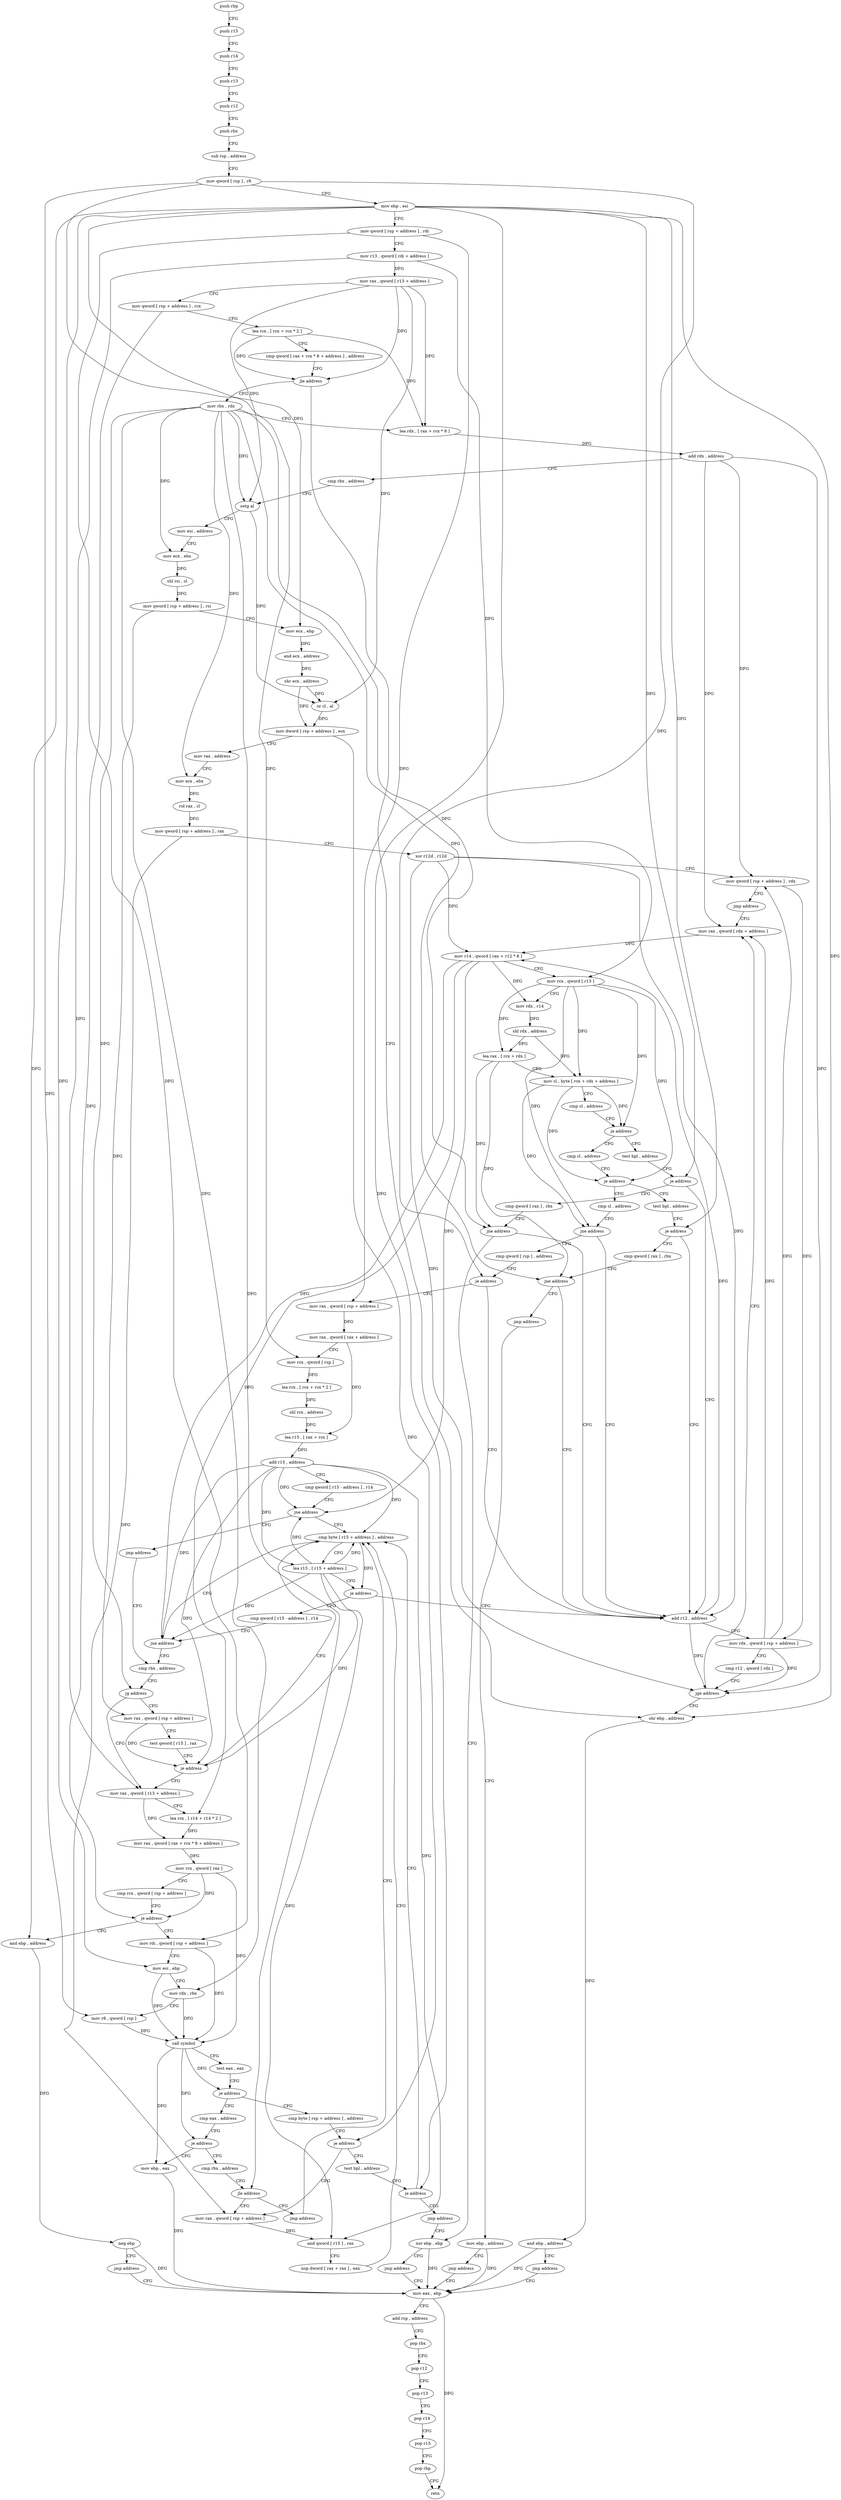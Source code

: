 digraph "func" {
"4263408" [label = "push rbp" ]
"4263409" [label = "push r15" ]
"4263411" [label = "push r14" ]
"4263413" [label = "push r13" ]
"4263415" [label = "push r12" ]
"4263417" [label = "push rbx" ]
"4263418" [label = "sub rsp , address" ]
"4263422" [label = "mov qword [ rsp ] , r8" ]
"4263426" [label = "mov ebp , esi" ]
"4263428" [label = "mov qword [ rsp + address ] , rdi" ]
"4263433" [label = "mov r13 , qword [ rdi + address ]" ]
"4263440" [label = "mov rax , qword [ r13 + address ]" ]
"4263444" [label = "mov qword [ rsp + address ] , rcx" ]
"4263449" [label = "lea rcx , [ rcx + rcx * 2 ]" ]
"4263453" [label = "cmp qword [ rax + rcx * 8 + address ] , address" ]
"4263459" [label = "jle address" ]
"4263847" [label = "shr ebp , address" ]
"4263465" [label = "mov rbx , rdx" ]
"4263849" [label = "and ebp , address" ]
"4263852" [label = "jmp address" ]
"4263863" [label = "mov eax , ebp" ]
"4263468" [label = "lea rdx , [ rax + rcx * 8 ]" ]
"4263472" [label = "add rdx , address" ]
"4263476" [label = "cmp rbx , address" ]
"4263480" [label = "setg al" ]
"4263483" [label = "mov esi , address" ]
"4263488" [label = "mov ecx , ebx" ]
"4263490" [label = "shl rsi , cl" ]
"4263493" [label = "mov qword [ rsp + address ] , rsi" ]
"4263498" [label = "mov ecx , ebp" ]
"4263500" [label = "and ecx , address" ]
"4263503" [label = "shr ecx , address" ]
"4263505" [label = "or cl , al" ]
"4263507" [label = "mov dword [ rsp + address ] , ecx" ]
"4263511" [label = "mov rax , address" ]
"4263518" [label = "mov ecx , ebx" ]
"4263520" [label = "rol rax , cl" ]
"4263523" [label = "mov qword [ rsp + address ] , rax" ]
"4263528" [label = "xor r12d , r12d" ]
"4263531" [label = "mov qword [ rsp + address ] , rdx" ]
"4263536" [label = "jmp address" ]
"4263570" [label = "mov rax , qword [ rdx + address ]" ]
"4263865" [label = "add rsp , address" ]
"4263869" [label = "pop rbx" ]
"4263870" [label = "pop r12" ]
"4263872" [label = "pop r13" ]
"4263874" [label = "pop r14" ]
"4263876" [label = "pop r15" ]
"4263878" [label = "pop rbp" ]
"4263879" [label = "retn" ]
"4263574" [label = "mov r14 , qword [ rax + r12 * 8 ]" ]
"4263578" [label = "mov rcx , qword [ r13 ]" ]
"4263582" [label = "mov rdx , r14" ]
"4263585" [label = "shl rdx , address" ]
"4263589" [label = "lea rax , [ rcx + rdx ]" ]
"4263593" [label = "mov cl , byte [ rcx + rdx + address ]" ]
"4263597" [label = "cmp cl , address" ]
"4263600" [label = "je address" ]
"4263824" [label = "test bpl , address" ]
"4263606" [label = "cmp cl , address" ]
"4263828" [label = "je address" ]
"4263552" [label = "add r12 , address" ]
"4263834" [label = "cmp qword [ rax ] , rbx" ]
"4263609" [label = "je address" ]
"4263792" [label = "test bpl , address" ]
"4263615" [label = "cmp cl , address" ]
"4263556" [label = "mov rdx , qword [ rsp + address ]" ]
"4263561" [label = "cmp r12 , qword [ rdx ]" ]
"4263564" [label = "jge address" ]
"4263837" [label = "jne address" ]
"4263843" [label = "xor ebp , ebp" ]
"4263796" [label = "je address" ]
"4263802" [label = "cmp qword [ rax ] , rbx" ]
"4263618" [label = "jne address" ]
"4263620" [label = "cmp qword [ rsp ] , address" ]
"4263845" [label = "jmp address" ]
"4263805" [label = "jne address" ]
"4263811" [label = "jmp address" ]
"4263625" [label = "je address" ]
"4263627" [label = "mov rax , qword [ rsp + address ]" ]
"4263880" [label = "mov ebp , address" ]
"4263632" [label = "mov rax , qword [ rax + address ]" ]
"4263639" [label = "mov rcx , qword [ rsp ]" ]
"4263643" [label = "lea rcx , [ rcx + rcx * 2 ]" ]
"4263647" [label = "shl rcx , address" ]
"4263651" [label = "lea r15 , [ rax + rcx ]" ]
"4263655" [label = "add r15 , address" ]
"4263659" [label = "cmp qword [ r15 - address ] , r14" ]
"4263663" [label = "jne address" ]
"4263680" [label = "cmp byte [ r15 + address ] , address" ]
"4263665" [label = "jmp address" ]
"4263885" [label = "jmp address" ]
"4263685" [label = "lea r15 , [ r15 + address ]" ]
"4263689" [label = "je address" ]
"4263695" [label = "cmp qword [ r15 - address ] , r14" ]
"4263701" [label = "cmp rbx , address" ]
"4263699" [label = "jne address" ]
"4263705" [label = "jg address" ]
"4263717" [label = "mov rax , qword [ r13 + address ]" ]
"4263707" [label = "mov rax , qword [ rsp + address ]" ]
"4263721" [label = "lea rcx , [ r14 + r14 * 2 ]" ]
"4263725" [label = "mov rax , qword [ rax + rcx * 8 + address ]" ]
"4263730" [label = "mov rcx , qword [ rax ]" ]
"4263733" [label = "cmp rcx , qword [ rsp + address ]" ]
"4263738" [label = "je address" ]
"4263854" [label = "and ebp , address" ]
"4263740" [label = "mov rdi , qword [ rsp + address ]" ]
"4263712" [label = "test qword [ r15 ] , rax" ]
"4263715" [label = "je address" ]
"4263857" [label = "neg ebp" ]
"4263859" [label = "jmp address" ]
"4263745" [label = "mov esi , ebp" ]
"4263747" [label = "mov rdx , rbx" ]
"4263750" [label = "mov r8 , qword [ rsp ]" ]
"4263754" [label = "call symbol" ]
"4263759" [label = "test eax , eax" ]
"4263761" [label = "je address" ]
"4263776" [label = "cmp byte [ rsp + address ] , address" ]
"4263763" [label = "cmp eax , address" ]
"4263781" [label = "je address" ]
"4263667" [label = "mov rax , qword [ rsp + address ]" ]
"4263783" [label = "test bpl , address" ]
"4263766" [label = "je address" ]
"4263861" [label = "mov ebp , eax" ]
"4263768" [label = "cmp rbx , address" ]
"4263672" [label = "and qword [ r15 ] , rax" ]
"4263675" [label = "nop dword [ rax + rax ] , eax" ]
"4263787" [label = "je address" ]
"4263789" [label = "jmp address" ]
"4263772" [label = "jle address" ]
"4263774" [label = "jmp address" ]
"4263408" -> "4263409" [ label = "CFG" ]
"4263409" -> "4263411" [ label = "CFG" ]
"4263411" -> "4263413" [ label = "CFG" ]
"4263413" -> "4263415" [ label = "CFG" ]
"4263415" -> "4263417" [ label = "CFG" ]
"4263417" -> "4263418" [ label = "CFG" ]
"4263418" -> "4263422" [ label = "CFG" ]
"4263422" -> "4263426" [ label = "CFG" ]
"4263422" -> "4263625" [ label = "DFG" ]
"4263422" -> "4263639" [ label = "DFG" ]
"4263422" -> "4263750" [ label = "DFG" ]
"4263426" -> "4263428" [ label = "CFG" ]
"4263426" -> "4263847" [ label = "DFG" ]
"4263426" -> "4263498" [ label = "DFG" ]
"4263426" -> "4263828" [ label = "DFG" ]
"4263426" -> "4263796" [ label = "DFG" ]
"4263426" -> "4263854" [ label = "DFG" ]
"4263426" -> "4263745" [ label = "DFG" ]
"4263426" -> "4263787" [ label = "DFG" ]
"4263428" -> "4263433" [ label = "CFG" ]
"4263428" -> "4263627" [ label = "DFG" ]
"4263428" -> "4263740" [ label = "DFG" ]
"4263433" -> "4263440" [ label = "DFG" ]
"4263433" -> "4263578" [ label = "DFG" ]
"4263433" -> "4263717" [ label = "DFG" ]
"4263440" -> "4263444" [ label = "CFG" ]
"4263440" -> "4263459" [ label = "DFG" ]
"4263440" -> "4263468" [ label = "DFG" ]
"4263440" -> "4263480" [ label = "DFG" ]
"4263440" -> "4263505" [ label = "DFG" ]
"4263444" -> "4263449" [ label = "CFG" ]
"4263444" -> "4263738" [ label = "DFG" ]
"4263449" -> "4263453" [ label = "CFG" ]
"4263449" -> "4263459" [ label = "DFG" ]
"4263449" -> "4263468" [ label = "DFG" ]
"4263453" -> "4263459" [ label = "CFG" ]
"4263459" -> "4263847" [ label = "CFG" ]
"4263459" -> "4263465" [ label = "CFG" ]
"4263847" -> "4263849" [ label = "DFG" ]
"4263465" -> "4263468" [ label = "CFG" ]
"4263465" -> "4263480" [ label = "DFG" ]
"4263465" -> "4263488" [ label = "DFG" ]
"4263465" -> "4263518" [ label = "DFG" ]
"4263465" -> "4263837" [ label = "DFG" ]
"4263465" -> "4263805" [ label = "DFG" ]
"4263465" -> "4263705" [ label = "DFG" ]
"4263465" -> "4263747" [ label = "DFG" ]
"4263465" -> "4263772" [ label = "DFG" ]
"4263849" -> "4263852" [ label = "CFG" ]
"4263849" -> "4263863" [ label = "DFG" ]
"4263852" -> "4263863" [ label = "CFG" ]
"4263863" -> "4263865" [ label = "CFG" ]
"4263863" -> "4263879" [ label = "DFG" ]
"4263468" -> "4263472" [ label = "DFG" ]
"4263472" -> "4263476" [ label = "CFG" ]
"4263472" -> "4263531" [ label = "DFG" ]
"4263472" -> "4263570" [ label = "DFG" ]
"4263472" -> "4263564" [ label = "DFG" ]
"4263476" -> "4263480" [ label = "CFG" ]
"4263480" -> "4263483" [ label = "CFG" ]
"4263480" -> "4263505" [ label = "DFG" ]
"4263483" -> "4263488" [ label = "CFG" ]
"4263488" -> "4263490" [ label = "DFG" ]
"4263490" -> "4263493" [ label = "DFG" ]
"4263493" -> "4263498" [ label = "CFG" ]
"4263493" -> "4263707" [ label = "DFG" ]
"4263498" -> "4263500" [ label = "DFG" ]
"4263500" -> "4263503" [ label = "DFG" ]
"4263503" -> "4263505" [ label = "DFG" ]
"4263503" -> "4263507" [ label = "DFG" ]
"4263505" -> "4263507" [ label = "DFG" ]
"4263507" -> "4263511" [ label = "CFG" ]
"4263507" -> "4263781" [ label = "DFG" ]
"4263511" -> "4263518" [ label = "CFG" ]
"4263518" -> "4263520" [ label = "DFG" ]
"4263520" -> "4263523" [ label = "DFG" ]
"4263523" -> "4263528" [ label = "CFG" ]
"4263523" -> "4263667" [ label = "DFG" ]
"4263528" -> "4263531" [ label = "CFG" ]
"4263528" -> "4263574" [ label = "DFG" ]
"4263528" -> "4263552" [ label = "DFG" ]
"4263528" -> "4263564" [ label = "DFG" ]
"4263531" -> "4263536" [ label = "CFG" ]
"4263531" -> "4263556" [ label = "DFG" ]
"4263536" -> "4263570" [ label = "CFG" ]
"4263570" -> "4263574" [ label = "DFG" ]
"4263865" -> "4263869" [ label = "CFG" ]
"4263869" -> "4263870" [ label = "CFG" ]
"4263870" -> "4263872" [ label = "CFG" ]
"4263872" -> "4263874" [ label = "CFG" ]
"4263874" -> "4263876" [ label = "CFG" ]
"4263876" -> "4263878" [ label = "CFG" ]
"4263878" -> "4263879" [ label = "CFG" ]
"4263574" -> "4263578" [ label = "CFG" ]
"4263574" -> "4263582" [ label = "DFG" ]
"4263574" -> "4263663" [ label = "DFG" ]
"4263574" -> "4263699" [ label = "DFG" ]
"4263574" -> "4263721" [ label = "DFG" ]
"4263578" -> "4263582" [ label = "CFG" ]
"4263578" -> "4263589" [ label = "DFG" ]
"4263578" -> "4263593" [ label = "DFG" ]
"4263578" -> "4263600" [ label = "DFG" ]
"4263578" -> "4263609" [ label = "DFG" ]
"4263578" -> "4263618" [ label = "DFG" ]
"4263582" -> "4263585" [ label = "DFG" ]
"4263585" -> "4263589" [ label = "DFG" ]
"4263585" -> "4263593" [ label = "DFG" ]
"4263589" -> "4263593" [ label = "CFG" ]
"4263589" -> "4263837" [ label = "DFG" ]
"4263589" -> "4263805" [ label = "DFG" ]
"4263593" -> "4263597" [ label = "CFG" ]
"4263593" -> "4263600" [ label = "DFG" ]
"4263593" -> "4263609" [ label = "DFG" ]
"4263593" -> "4263618" [ label = "DFG" ]
"4263597" -> "4263600" [ label = "CFG" ]
"4263600" -> "4263824" [ label = "CFG" ]
"4263600" -> "4263606" [ label = "CFG" ]
"4263824" -> "4263828" [ label = "CFG" ]
"4263606" -> "4263609" [ label = "CFG" ]
"4263828" -> "4263552" [ label = "CFG" ]
"4263828" -> "4263834" [ label = "CFG" ]
"4263552" -> "4263556" [ label = "CFG" ]
"4263552" -> "4263574" [ label = "DFG" ]
"4263552" -> "4263564" [ label = "DFG" ]
"4263834" -> "4263837" [ label = "CFG" ]
"4263609" -> "4263792" [ label = "CFG" ]
"4263609" -> "4263615" [ label = "CFG" ]
"4263792" -> "4263796" [ label = "CFG" ]
"4263615" -> "4263618" [ label = "CFG" ]
"4263556" -> "4263561" [ label = "CFG" ]
"4263556" -> "4263531" [ label = "DFG" ]
"4263556" -> "4263570" [ label = "DFG" ]
"4263556" -> "4263564" [ label = "DFG" ]
"4263561" -> "4263564" [ label = "CFG" ]
"4263564" -> "4263847" [ label = "CFG" ]
"4263564" -> "4263570" [ label = "CFG" ]
"4263837" -> "4263552" [ label = "CFG" ]
"4263837" -> "4263843" [ label = "CFG" ]
"4263843" -> "4263845" [ label = "CFG" ]
"4263843" -> "4263863" [ label = "DFG" ]
"4263796" -> "4263552" [ label = "CFG" ]
"4263796" -> "4263802" [ label = "CFG" ]
"4263802" -> "4263805" [ label = "CFG" ]
"4263618" -> "4263552" [ label = "CFG" ]
"4263618" -> "4263620" [ label = "CFG" ]
"4263620" -> "4263625" [ label = "CFG" ]
"4263845" -> "4263863" [ label = "CFG" ]
"4263805" -> "4263552" [ label = "CFG" ]
"4263805" -> "4263811" [ label = "CFG" ]
"4263811" -> "4263880" [ label = "CFG" ]
"4263625" -> "4263552" [ label = "CFG" ]
"4263625" -> "4263627" [ label = "CFG" ]
"4263627" -> "4263632" [ label = "DFG" ]
"4263880" -> "4263885" [ label = "CFG" ]
"4263880" -> "4263863" [ label = "DFG" ]
"4263632" -> "4263639" [ label = "CFG" ]
"4263632" -> "4263651" [ label = "DFG" ]
"4263639" -> "4263643" [ label = "DFG" ]
"4263643" -> "4263647" [ label = "DFG" ]
"4263647" -> "4263651" [ label = "DFG" ]
"4263651" -> "4263655" [ label = "DFG" ]
"4263655" -> "4263659" [ label = "CFG" ]
"4263655" -> "4263663" [ label = "DFG" ]
"4263655" -> "4263680" [ label = "DFG" ]
"4263655" -> "4263685" [ label = "DFG" ]
"4263655" -> "4263699" [ label = "DFG" ]
"4263655" -> "4263715" [ label = "DFG" ]
"4263655" -> "4263672" [ label = "DFG" ]
"4263659" -> "4263663" [ label = "CFG" ]
"4263663" -> "4263680" [ label = "CFG" ]
"4263663" -> "4263665" [ label = "CFG" ]
"4263680" -> "4263685" [ label = "CFG" ]
"4263680" -> "4263689" [ label = "DFG" ]
"4263665" -> "4263701" [ label = "CFG" ]
"4263885" -> "4263863" [ label = "CFG" ]
"4263685" -> "4263689" [ label = "CFG" ]
"4263685" -> "4263680" [ label = "DFG" ]
"4263685" -> "4263663" [ label = "DFG" ]
"4263685" -> "4263699" [ label = "DFG" ]
"4263685" -> "4263715" [ label = "DFG" ]
"4263685" -> "4263672" [ label = "DFG" ]
"4263689" -> "4263552" [ label = "CFG" ]
"4263689" -> "4263695" [ label = "CFG" ]
"4263695" -> "4263699" [ label = "CFG" ]
"4263701" -> "4263705" [ label = "CFG" ]
"4263699" -> "4263680" [ label = "CFG" ]
"4263699" -> "4263701" [ label = "CFG" ]
"4263705" -> "4263717" [ label = "CFG" ]
"4263705" -> "4263707" [ label = "CFG" ]
"4263717" -> "4263721" [ label = "CFG" ]
"4263717" -> "4263725" [ label = "DFG" ]
"4263707" -> "4263712" [ label = "CFG" ]
"4263707" -> "4263715" [ label = "DFG" ]
"4263721" -> "4263725" [ label = "DFG" ]
"4263725" -> "4263730" [ label = "DFG" ]
"4263730" -> "4263733" [ label = "CFG" ]
"4263730" -> "4263738" [ label = "DFG" ]
"4263730" -> "4263754" [ label = "DFG" ]
"4263733" -> "4263738" [ label = "CFG" ]
"4263738" -> "4263854" [ label = "CFG" ]
"4263738" -> "4263740" [ label = "CFG" ]
"4263854" -> "4263857" [ label = "DFG" ]
"4263740" -> "4263745" [ label = "CFG" ]
"4263740" -> "4263754" [ label = "DFG" ]
"4263712" -> "4263715" [ label = "CFG" ]
"4263715" -> "4263680" [ label = "CFG" ]
"4263715" -> "4263717" [ label = "CFG" ]
"4263857" -> "4263859" [ label = "CFG" ]
"4263857" -> "4263863" [ label = "DFG" ]
"4263859" -> "4263863" [ label = "CFG" ]
"4263745" -> "4263747" [ label = "CFG" ]
"4263745" -> "4263754" [ label = "DFG" ]
"4263747" -> "4263750" [ label = "CFG" ]
"4263747" -> "4263754" [ label = "DFG" ]
"4263750" -> "4263754" [ label = "DFG" ]
"4263754" -> "4263759" [ label = "CFG" ]
"4263754" -> "4263761" [ label = "DFG" ]
"4263754" -> "4263766" [ label = "DFG" ]
"4263754" -> "4263861" [ label = "DFG" ]
"4263759" -> "4263761" [ label = "CFG" ]
"4263761" -> "4263776" [ label = "CFG" ]
"4263761" -> "4263763" [ label = "CFG" ]
"4263776" -> "4263781" [ label = "CFG" ]
"4263763" -> "4263766" [ label = "CFG" ]
"4263781" -> "4263667" [ label = "CFG" ]
"4263781" -> "4263783" [ label = "CFG" ]
"4263667" -> "4263672" [ label = "DFG" ]
"4263783" -> "4263787" [ label = "CFG" ]
"4263766" -> "4263861" [ label = "CFG" ]
"4263766" -> "4263768" [ label = "CFG" ]
"4263861" -> "4263863" [ label = "DFG" ]
"4263768" -> "4263772" [ label = "CFG" ]
"4263672" -> "4263675" [ label = "CFG" ]
"4263675" -> "4263680" [ label = "CFG" ]
"4263787" -> "4263680" [ label = "CFG" ]
"4263787" -> "4263789" [ label = "CFG" ]
"4263789" -> "4263843" [ label = "CFG" ]
"4263772" -> "4263667" [ label = "CFG" ]
"4263772" -> "4263774" [ label = "CFG" ]
"4263774" -> "4263680" [ label = "CFG" ]
}
